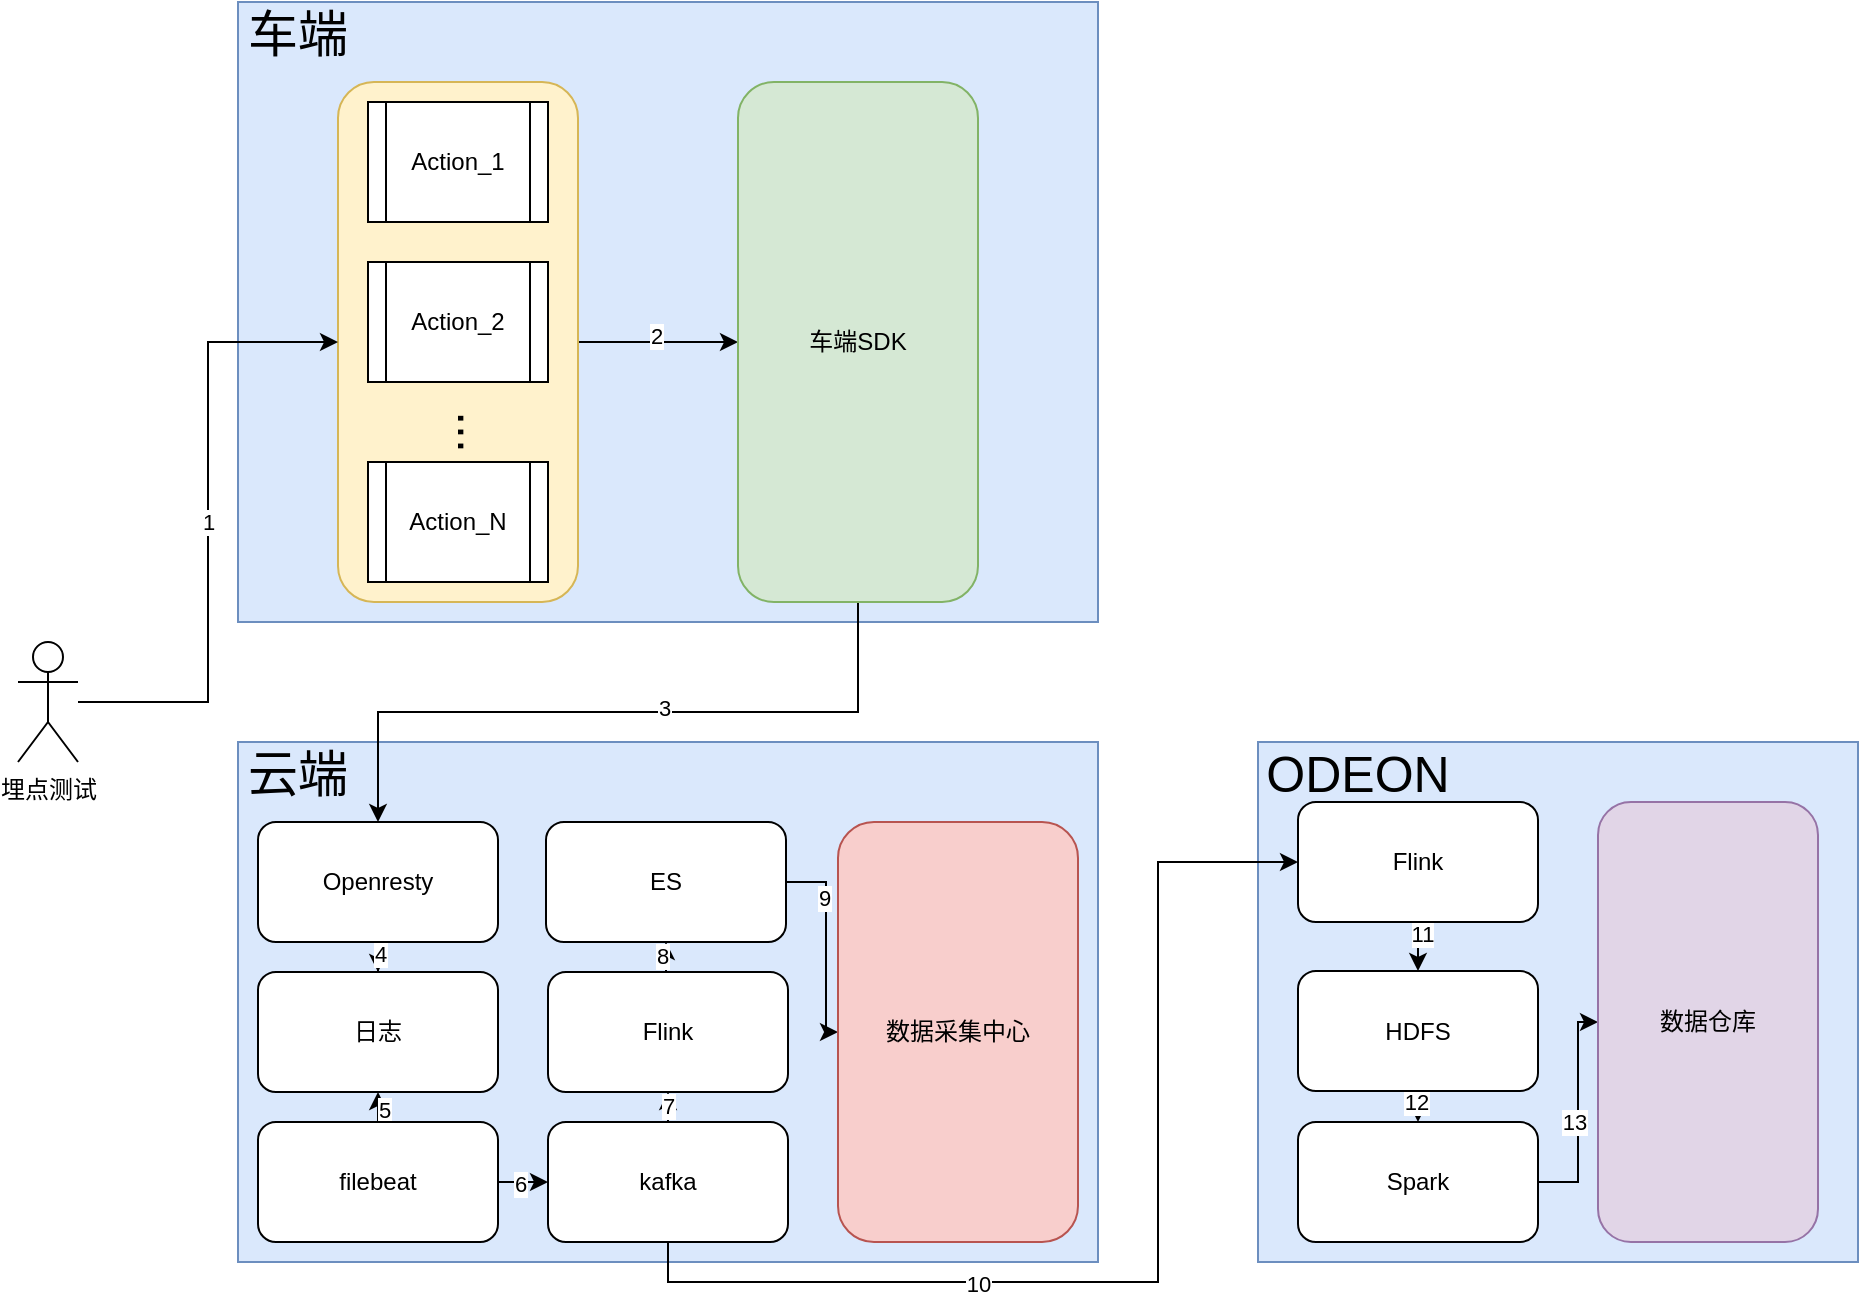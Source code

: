 <mxfile version="27.0.9">
  <diagram name="第 1 页" id="EqTl37dE7QtsOx3BvS3f">
    <mxGraphModel dx="2018" dy="1112" grid="1" gridSize="10" guides="1" tooltips="1" connect="1" arrows="1" fold="1" page="1" pageScale="1" pageWidth="827" pageHeight="1169" math="0" shadow="0">
      <root>
        <mxCell id="0" />
        <mxCell id="1" parent="0" />
        <mxCell id="xNIpCAJweIpBo5fTiovh-9" value="埋点测试" style="shape=umlActor;verticalLabelPosition=bottom;verticalAlign=top;html=1;outlineConnect=0;" vertex="1" parent="1">
          <mxGeometry x="90" y="420" width="30" height="60" as="geometry" />
        </mxCell>
        <mxCell id="xNIpCAJweIpBo5fTiovh-10" value="" style="rounded=0;whiteSpace=wrap;html=1;fillColor=#dae8fc;strokeColor=#6c8ebf;" vertex="1" parent="1">
          <mxGeometry x="200" y="100" width="430" height="310" as="geometry" />
        </mxCell>
        <mxCell id="xNIpCAJweIpBo5fTiovh-11" value="" style="rounded=0;whiteSpace=wrap;html=1;fillColor=#dae8fc;strokeColor=#6c8ebf;" vertex="1" parent="1">
          <mxGeometry x="200" y="470" width="430" height="260" as="geometry" />
        </mxCell>
        <mxCell id="xNIpCAJweIpBo5fTiovh-13" value="车端" style="text;html=1;align=center;verticalAlign=middle;whiteSpace=wrap;rounded=0;fontSize=25;fontStyle=0" vertex="1" parent="1">
          <mxGeometry x="200" y="100" width="60" height="30" as="geometry" />
        </mxCell>
        <mxCell id="xNIpCAJweIpBo5fTiovh-14" value="&lt;font style=&quot;font-size: 25px;&quot;&gt;云端&lt;/font&gt;" style="text;html=1;align=center;verticalAlign=middle;whiteSpace=wrap;rounded=0;" vertex="1" parent="1">
          <mxGeometry x="200" y="470" width="60" height="30" as="geometry" />
        </mxCell>
        <mxCell id="xNIpCAJweIpBo5fTiovh-22" style="edgeStyle=orthogonalEdgeStyle;rounded=0;orthogonalLoop=1;jettySize=auto;html=1;exitX=1;exitY=0.5;exitDx=0;exitDy=0;entryX=0;entryY=0.5;entryDx=0;entryDy=0;" edge="1" parent="1" source="xNIpCAJweIpBo5fTiovh-15" target="xNIpCAJweIpBo5fTiovh-21">
          <mxGeometry relative="1" as="geometry" />
        </mxCell>
        <mxCell id="xNIpCAJweIpBo5fTiovh-50" value="2" style="edgeLabel;html=1;align=center;verticalAlign=middle;resizable=0;points=[];" vertex="1" connectable="0" parent="xNIpCAJweIpBo5fTiovh-22">
          <mxGeometry x="-0.02" y="3" relative="1" as="geometry">
            <mxPoint as="offset" />
          </mxGeometry>
        </mxCell>
        <mxCell id="xNIpCAJweIpBo5fTiovh-15" value="" style="rounded=1;whiteSpace=wrap;html=1;fillColor=#fff2cc;strokeColor=#d6b656;" vertex="1" parent="1">
          <mxGeometry x="250" y="140" width="120" height="260" as="geometry" />
        </mxCell>
        <mxCell id="xNIpCAJweIpBo5fTiovh-16" value="1" style="edgeStyle=orthogonalEdgeStyle;rounded=0;orthogonalLoop=1;jettySize=auto;html=1;entryX=0;entryY=0.5;entryDx=0;entryDy=0;" edge="1" parent="1" source="xNIpCAJweIpBo5fTiovh-9" target="xNIpCAJweIpBo5fTiovh-15">
          <mxGeometry relative="1" as="geometry" />
        </mxCell>
        <mxCell id="xNIpCAJweIpBo5fTiovh-17" value="Action_1" style="shape=process;whiteSpace=wrap;html=1;backgroundOutline=1;" vertex="1" parent="1">
          <mxGeometry x="265" y="150" width="90" height="60" as="geometry" />
        </mxCell>
        <mxCell id="xNIpCAJweIpBo5fTiovh-18" value="Action_2" style="shape=process;whiteSpace=wrap;html=1;backgroundOutline=1;" vertex="1" parent="1">
          <mxGeometry x="265" y="230" width="90" height="60" as="geometry" />
        </mxCell>
        <mxCell id="xNIpCAJweIpBo5fTiovh-19" value="Action_N" style="shape=process;whiteSpace=wrap;html=1;backgroundOutline=1;" vertex="1" parent="1">
          <mxGeometry x="265" y="330" width="90" height="60" as="geometry" />
        </mxCell>
        <mxCell id="xNIpCAJweIpBo5fTiovh-20" value="..." style="text;html=1;align=center;verticalAlign=middle;whiteSpace=wrap;rounded=0;rotation=90;fontSize=25;" vertex="1" parent="1">
          <mxGeometry x="290" y="300" width="60" height="30" as="geometry" />
        </mxCell>
        <mxCell id="xNIpCAJweIpBo5fTiovh-25" style="edgeStyle=orthogonalEdgeStyle;rounded=0;orthogonalLoop=1;jettySize=auto;html=1;exitX=0.5;exitY=1;exitDx=0;exitDy=0;entryX=0.5;entryY=0;entryDx=0;entryDy=0;" edge="1" parent="1" source="xNIpCAJweIpBo5fTiovh-21" target="xNIpCAJweIpBo5fTiovh-24">
          <mxGeometry relative="1" as="geometry" />
        </mxCell>
        <mxCell id="xNIpCAJweIpBo5fTiovh-51" value="3" style="edgeLabel;html=1;align=center;verticalAlign=middle;resizable=0;points=[];" vertex="1" connectable="0" parent="xNIpCAJweIpBo5fTiovh-25">
          <mxGeometry x="-0.131" y="-2" relative="1" as="geometry">
            <mxPoint as="offset" />
          </mxGeometry>
        </mxCell>
        <mxCell id="xNIpCAJweIpBo5fTiovh-21" value="车端SDK" style="rounded=1;whiteSpace=wrap;html=1;fillColor=#d5e8d4;strokeColor=#82b366;" vertex="1" parent="1">
          <mxGeometry x="450" y="140" width="120" height="260" as="geometry" />
        </mxCell>
        <mxCell id="xNIpCAJweIpBo5fTiovh-27" style="edgeStyle=orthogonalEdgeStyle;rounded=0;orthogonalLoop=1;jettySize=auto;html=1;exitX=0.5;exitY=1;exitDx=0;exitDy=0;" edge="1" parent="1" source="xNIpCAJweIpBo5fTiovh-24" target="xNIpCAJweIpBo5fTiovh-26">
          <mxGeometry relative="1" as="geometry" />
        </mxCell>
        <mxCell id="xNIpCAJweIpBo5fTiovh-52" value="4" style="edgeLabel;html=1;align=center;verticalAlign=middle;resizable=0;points=[];" vertex="1" connectable="0" parent="xNIpCAJweIpBo5fTiovh-27">
          <mxGeometry x="0.723" y="1" relative="1" as="geometry">
            <mxPoint as="offset" />
          </mxGeometry>
        </mxCell>
        <mxCell id="xNIpCAJweIpBo5fTiovh-24" value="Openresty" style="rounded=1;whiteSpace=wrap;html=1;" vertex="1" parent="1">
          <mxGeometry x="210" y="510" width="120" height="60" as="geometry" />
        </mxCell>
        <mxCell id="xNIpCAJweIpBo5fTiovh-26" value="日志" style="rounded=1;whiteSpace=wrap;html=1;" vertex="1" parent="1">
          <mxGeometry x="210" y="585" width="120" height="60" as="geometry" />
        </mxCell>
        <mxCell id="xNIpCAJweIpBo5fTiovh-29" style="edgeStyle=orthogonalEdgeStyle;rounded=0;orthogonalLoop=1;jettySize=auto;html=1;exitX=0.5;exitY=0;exitDx=0;exitDy=0;entryX=0.5;entryY=1;entryDx=0;entryDy=0;" edge="1" parent="1" source="xNIpCAJweIpBo5fTiovh-28" target="xNIpCAJweIpBo5fTiovh-26">
          <mxGeometry relative="1" as="geometry" />
        </mxCell>
        <mxCell id="xNIpCAJweIpBo5fTiovh-53" value="5" style="edgeLabel;html=1;align=center;verticalAlign=middle;resizable=0;points=[];" vertex="1" connectable="0" parent="xNIpCAJweIpBo5fTiovh-29">
          <mxGeometry x="-0.2" y="-3" relative="1" as="geometry">
            <mxPoint as="offset" />
          </mxGeometry>
        </mxCell>
        <mxCell id="xNIpCAJweIpBo5fTiovh-31" style="edgeStyle=orthogonalEdgeStyle;rounded=0;orthogonalLoop=1;jettySize=auto;html=1;exitX=1;exitY=0.5;exitDx=0;exitDy=0;entryX=0;entryY=0.5;entryDx=0;entryDy=0;" edge="1" parent="1" source="xNIpCAJweIpBo5fTiovh-28" target="xNIpCAJweIpBo5fTiovh-30">
          <mxGeometry relative="1" as="geometry" />
        </mxCell>
        <mxCell id="xNIpCAJweIpBo5fTiovh-54" value="6" style="edgeLabel;html=1;align=center;verticalAlign=middle;resizable=0;points=[];" vertex="1" connectable="0" parent="xNIpCAJweIpBo5fTiovh-31">
          <mxGeometry x="-0.12" y="-1" relative="1" as="geometry">
            <mxPoint as="offset" />
          </mxGeometry>
        </mxCell>
        <mxCell id="xNIpCAJweIpBo5fTiovh-28" value="filebeat" style="rounded=1;whiteSpace=wrap;html=1;" vertex="1" parent="1">
          <mxGeometry x="210" y="660" width="120" height="60" as="geometry" />
        </mxCell>
        <mxCell id="xNIpCAJweIpBo5fTiovh-33" style="edgeStyle=orthogonalEdgeStyle;rounded=0;orthogonalLoop=1;jettySize=auto;html=1;exitX=0.5;exitY=0;exitDx=0;exitDy=0;entryX=0.5;entryY=1;entryDx=0;entryDy=0;" edge="1" parent="1" source="xNIpCAJweIpBo5fTiovh-30" target="xNIpCAJweIpBo5fTiovh-32">
          <mxGeometry relative="1" as="geometry" />
        </mxCell>
        <mxCell id="xNIpCAJweIpBo5fTiovh-55" value="7" style="edgeLabel;html=1;align=center;verticalAlign=middle;resizable=0;points=[];" vertex="1" connectable="0" parent="xNIpCAJweIpBo5fTiovh-33">
          <mxGeometry x="0.067" relative="1" as="geometry">
            <mxPoint as="offset" />
          </mxGeometry>
        </mxCell>
        <mxCell id="xNIpCAJweIpBo5fTiovh-30" value="kafka" style="rounded=1;whiteSpace=wrap;html=1;" vertex="1" parent="1">
          <mxGeometry x="355" y="660" width="120" height="60" as="geometry" />
        </mxCell>
        <mxCell id="xNIpCAJweIpBo5fTiovh-35" style="edgeStyle=orthogonalEdgeStyle;rounded=0;orthogonalLoop=1;jettySize=auto;html=1;exitX=0.5;exitY=0;exitDx=0;exitDy=0;entryX=0.5;entryY=1;entryDx=0;entryDy=0;" edge="1" parent="1" source="xNIpCAJweIpBo5fTiovh-32" target="xNIpCAJweIpBo5fTiovh-34">
          <mxGeometry relative="1" as="geometry" />
        </mxCell>
        <mxCell id="xNIpCAJweIpBo5fTiovh-56" value="8" style="edgeLabel;html=1;align=center;verticalAlign=middle;resizable=0;points=[];" vertex="1" connectable="0" parent="xNIpCAJweIpBo5fTiovh-35">
          <mxGeometry x="0.125" y="2" relative="1" as="geometry">
            <mxPoint as="offset" />
          </mxGeometry>
        </mxCell>
        <mxCell id="xNIpCAJweIpBo5fTiovh-32" value="Flink" style="rounded=1;whiteSpace=wrap;html=1;" vertex="1" parent="1">
          <mxGeometry x="355" y="585" width="120" height="60" as="geometry" />
        </mxCell>
        <mxCell id="xNIpCAJweIpBo5fTiovh-40" style="edgeStyle=orthogonalEdgeStyle;rounded=0;orthogonalLoop=1;jettySize=auto;html=1;exitX=1;exitY=0.5;exitDx=0;exitDy=0;entryX=0;entryY=0.5;entryDx=0;entryDy=0;" edge="1" parent="1" source="xNIpCAJweIpBo5fTiovh-34" target="xNIpCAJweIpBo5fTiovh-36">
          <mxGeometry relative="1" as="geometry">
            <Array as="points">
              <mxPoint x="494" y="540" />
              <mxPoint x="494" y="615" />
            </Array>
          </mxGeometry>
        </mxCell>
        <mxCell id="xNIpCAJweIpBo5fTiovh-57" value="9" style="edgeLabel;html=1;align=center;verticalAlign=middle;resizable=0;points=[];" vertex="1" connectable="0" parent="xNIpCAJweIpBo5fTiovh-40">
          <mxGeometry x="-0.446" y="-1" relative="1" as="geometry">
            <mxPoint as="offset" />
          </mxGeometry>
        </mxCell>
        <mxCell id="xNIpCAJweIpBo5fTiovh-34" value="ES" style="rounded=1;whiteSpace=wrap;html=1;" vertex="1" parent="1">
          <mxGeometry x="354" y="510" width="120" height="60" as="geometry" />
        </mxCell>
        <mxCell id="xNIpCAJweIpBo5fTiovh-36" value="数据采集中心" style="rounded=1;whiteSpace=wrap;html=1;fillColor=#f8cecc;strokeColor=#b85450;" vertex="1" parent="1">
          <mxGeometry x="500" y="510" width="120" height="210" as="geometry" />
        </mxCell>
        <mxCell id="xNIpCAJweIpBo5fTiovh-37" value="" style="rounded=0;whiteSpace=wrap;html=1;fillColor=#dae8fc;strokeColor=#6c8ebf;" vertex="1" parent="1">
          <mxGeometry x="710" y="470" width="300" height="260" as="geometry" />
        </mxCell>
        <mxCell id="xNIpCAJweIpBo5fTiovh-38" value="ODEON" style="text;html=1;align=center;verticalAlign=middle;whiteSpace=wrap;rounded=0;fontSize=25;" vertex="1" parent="1">
          <mxGeometry x="730" y="470" width="60" height="30" as="geometry" />
        </mxCell>
        <mxCell id="xNIpCAJweIpBo5fTiovh-45" style="edgeStyle=orthogonalEdgeStyle;rounded=0;orthogonalLoop=1;jettySize=auto;html=1;exitX=0.5;exitY=1;exitDx=0;exitDy=0;entryX=0.5;entryY=0;entryDx=0;entryDy=0;" edge="1" parent="1" source="xNIpCAJweIpBo5fTiovh-41" target="xNIpCAJweIpBo5fTiovh-44">
          <mxGeometry relative="1" as="geometry" />
        </mxCell>
        <mxCell id="xNIpCAJweIpBo5fTiovh-59" value="11" style="edgeLabel;html=1;align=center;verticalAlign=middle;resizable=0;points=[];" vertex="1" connectable="0" parent="xNIpCAJweIpBo5fTiovh-45">
          <mxGeometry x="-0.51" y="2" relative="1" as="geometry">
            <mxPoint as="offset" />
          </mxGeometry>
        </mxCell>
        <mxCell id="xNIpCAJweIpBo5fTiovh-41" value="Flink" style="rounded=1;whiteSpace=wrap;html=1;" vertex="1" parent="1">
          <mxGeometry x="730" y="500" width="120" height="60" as="geometry" />
        </mxCell>
        <mxCell id="xNIpCAJweIpBo5fTiovh-42" style="edgeStyle=orthogonalEdgeStyle;rounded=0;orthogonalLoop=1;jettySize=auto;html=1;exitX=0.5;exitY=1;exitDx=0;exitDy=0;entryX=0;entryY=0.5;entryDx=0;entryDy=0;" edge="1" parent="1" source="xNIpCAJweIpBo5fTiovh-30" target="xNIpCAJweIpBo5fTiovh-41">
          <mxGeometry relative="1" as="geometry">
            <mxPoint x="660" y="530" as="targetPoint" />
            <Array as="points">
              <mxPoint x="415" y="740" />
              <mxPoint x="660" y="740" />
              <mxPoint x="660" y="530" />
            </Array>
          </mxGeometry>
        </mxCell>
        <mxCell id="xNIpCAJweIpBo5fTiovh-58" value="10" style="edgeLabel;html=1;align=center;verticalAlign=middle;resizable=0;points=[];" vertex="1" connectable="0" parent="xNIpCAJweIpBo5fTiovh-42">
          <mxGeometry x="-0.358" y="-1" relative="1" as="geometry">
            <mxPoint as="offset" />
          </mxGeometry>
        </mxCell>
        <mxCell id="xNIpCAJweIpBo5fTiovh-47" style="edgeStyle=orthogonalEdgeStyle;rounded=0;orthogonalLoop=1;jettySize=auto;html=1;exitX=0.5;exitY=1;exitDx=0;exitDy=0;entryX=0.5;entryY=0;entryDx=0;entryDy=0;" edge="1" parent="1" source="xNIpCAJweIpBo5fTiovh-44" target="xNIpCAJweIpBo5fTiovh-46">
          <mxGeometry relative="1" as="geometry" />
        </mxCell>
        <mxCell id="xNIpCAJweIpBo5fTiovh-60" value="12" style="edgeLabel;html=1;align=center;verticalAlign=middle;resizable=0;points=[];" vertex="1" connectable="0" parent="xNIpCAJweIpBo5fTiovh-47">
          <mxGeometry x="-0.29" y="-1" relative="1" as="geometry">
            <mxPoint as="offset" />
          </mxGeometry>
        </mxCell>
        <mxCell id="xNIpCAJweIpBo5fTiovh-44" value="HDFS" style="rounded=1;whiteSpace=wrap;html=1;" vertex="1" parent="1">
          <mxGeometry x="730" y="584.5" width="120" height="60" as="geometry" />
        </mxCell>
        <mxCell id="xNIpCAJweIpBo5fTiovh-49" style="edgeStyle=orthogonalEdgeStyle;rounded=0;orthogonalLoop=1;jettySize=auto;html=1;exitX=1;exitY=0.5;exitDx=0;exitDy=0;entryX=0;entryY=0.5;entryDx=0;entryDy=0;" edge="1" parent="1" source="xNIpCAJweIpBo5fTiovh-46" target="xNIpCAJweIpBo5fTiovh-48">
          <mxGeometry relative="1" as="geometry">
            <Array as="points">
              <mxPoint x="870" y="690" />
              <mxPoint x="870" y="610" />
            </Array>
          </mxGeometry>
        </mxCell>
        <mxCell id="xNIpCAJweIpBo5fTiovh-61" value="13" style="edgeLabel;html=1;align=center;verticalAlign=middle;resizable=0;points=[];" vertex="1" connectable="0" parent="xNIpCAJweIpBo5fTiovh-49">
          <mxGeometry x="-0.091" y="2" relative="1" as="geometry">
            <mxPoint as="offset" />
          </mxGeometry>
        </mxCell>
        <mxCell id="xNIpCAJweIpBo5fTiovh-46" value="Spark" style="rounded=1;whiteSpace=wrap;html=1;" vertex="1" parent="1">
          <mxGeometry x="730" y="660" width="120" height="60" as="geometry" />
        </mxCell>
        <mxCell id="xNIpCAJweIpBo5fTiovh-48" value="数据仓库" style="rounded=1;whiteSpace=wrap;html=1;fillColor=#e1d5e7;strokeColor=#9673a6;" vertex="1" parent="1">
          <mxGeometry x="880" y="500" width="110" height="220" as="geometry" />
        </mxCell>
      </root>
    </mxGraphModel>
  </diagram>
</mxfile>
